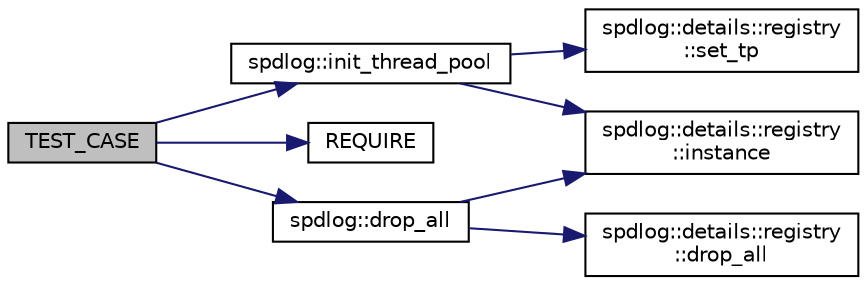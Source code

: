 digraph "TEST_CASE"
{
  edge [fontname="Helvetica",fontsize="10",labelfontname="Helvetica",labelfontsize="10"];
  node [fontname="Helvetica",fontsize="10",shape=record];
  rankdir="LR";
  Node1 [label="TEST_CASE",height=0.2,width=0.4,color="black", fillcolor="grey75", style="filled" fontcolor="black"];
  Node1 -> Node2 [color="midnightblue",fontsize="10",style="solid",fontname="Helvetica"];
  Node2 [label="spdlog::init_thread_pool",height=0.2,width=0.4,color="black", fillcolor="white", style="filled",URL="$namespacespdlog.html#a17a4d95759b4076827905fd8f6b10d36"];
  Node2 -> Node3 [color="midnightblue",fontsize="10",style="solid",fontname="Helvetica"];
  Node3 [label="spdlog::details::registry\l::instance",height=0.2,width=0.4,color="black", fillcolor="white", style="filled",URL="$classspdlog_1_1details_1_1registry.html#a58a1bbb352f751f6b729bc57bfadd6be"];
  Node2 -> Node4 [color="midnightblue",fontsize="10",style="solid",fontname="Helvetica"];
  Node4 [label="spdlog::details::registry\l::set_tp",height=0.2,width=0.4,color="black", fillcolor="white", style="filled",URL="$classspdlog_1_1details_1_1registry.html#aa5503db04a70a06f97e7c1218aa8cbe2"];
  Node1 -> Node5 [color="midnightblue",fontsize="10",style="solid",fontname="Helvetica"];
  Node5 [label="REQUIRE",height=0.2,width=0.4,color="black", fillcolor="white", style="filled",URL="$test__async_8cpp.html#a718a86d305aefbb94ca0f0568b6f9145"];
  Node1 -> Node6 [color="midnightblue",fontsize="10",style="solid",fontname="Helvetica"];
  Node6 [label="spdlog::drop_all",height=0.2,width=0.4,color="black", fillcolor="white", style="filled",URL="$namespacespdlog.html#ab1211636fc47637f4dc5ee9a18aa1bce"];
  Node6 -> Node3 [color="midnightblue",fontsize="10",style="solid",fontname="Helvetica"];
  Node6 -> Node7 [color="midnightblue",fontsize="10",style="solid",fontname="Helvetica"];
  Node7 [label="spdlog::details::registry\l::drop_all",height=0.2,width=0.4,color="black", fillcolor="white", style="filled",URL="$classspdlog_1_1details_1_1registry.html#a127ccc3786f6ddef57f16d354ba4db91"];
}
